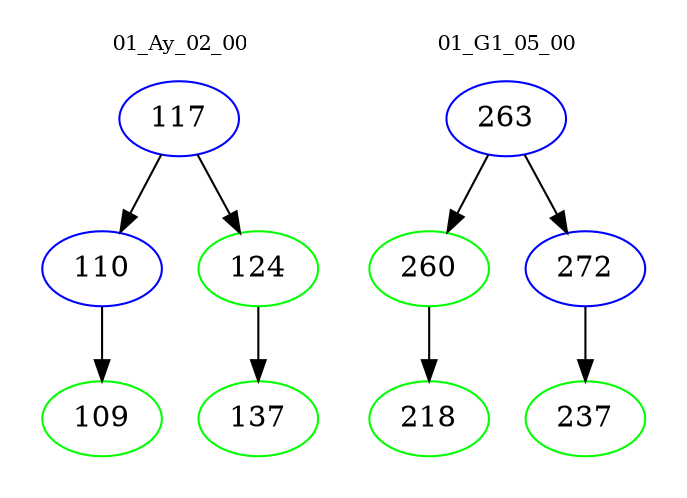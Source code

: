 digraph{
subgraph cluster_0 {
color = white
label = "01_Ay_02_00";
fontsize=10;
T0_117 [label="117", color="blue"]
T0_117 -> T0_110 [color="black"]
T0_110 [label="110", color="blue"]
T0_110 -> T0_109 [color="black"]
T0_109 [label="109", color="green"]
T0_117 -> T0_124 [color="black"]
T0_124 [label="124", color="green"]
T0_124 -> T0_137 [color="black"]
T0_137 [label="137", color="green"]
}
subgraph cluster_1 {
color = white
label = "01_G1_05_00";
fontsize=10;
T1_263 [label="263", color="blue"]
T1_263 -> T1_260 [color="black"]
T1_260 [label="260", color="green"]
T1_260 -> T1_218 [color="black"]
T1_218 [label="218", color="green"]
T1_263 -> T1_272 [color="black"]
T1_272 [label="272", color="blue"]
T1_272 -> T1_237 [color="black"]
T1_237 [label="237", color="green"]
}
}
